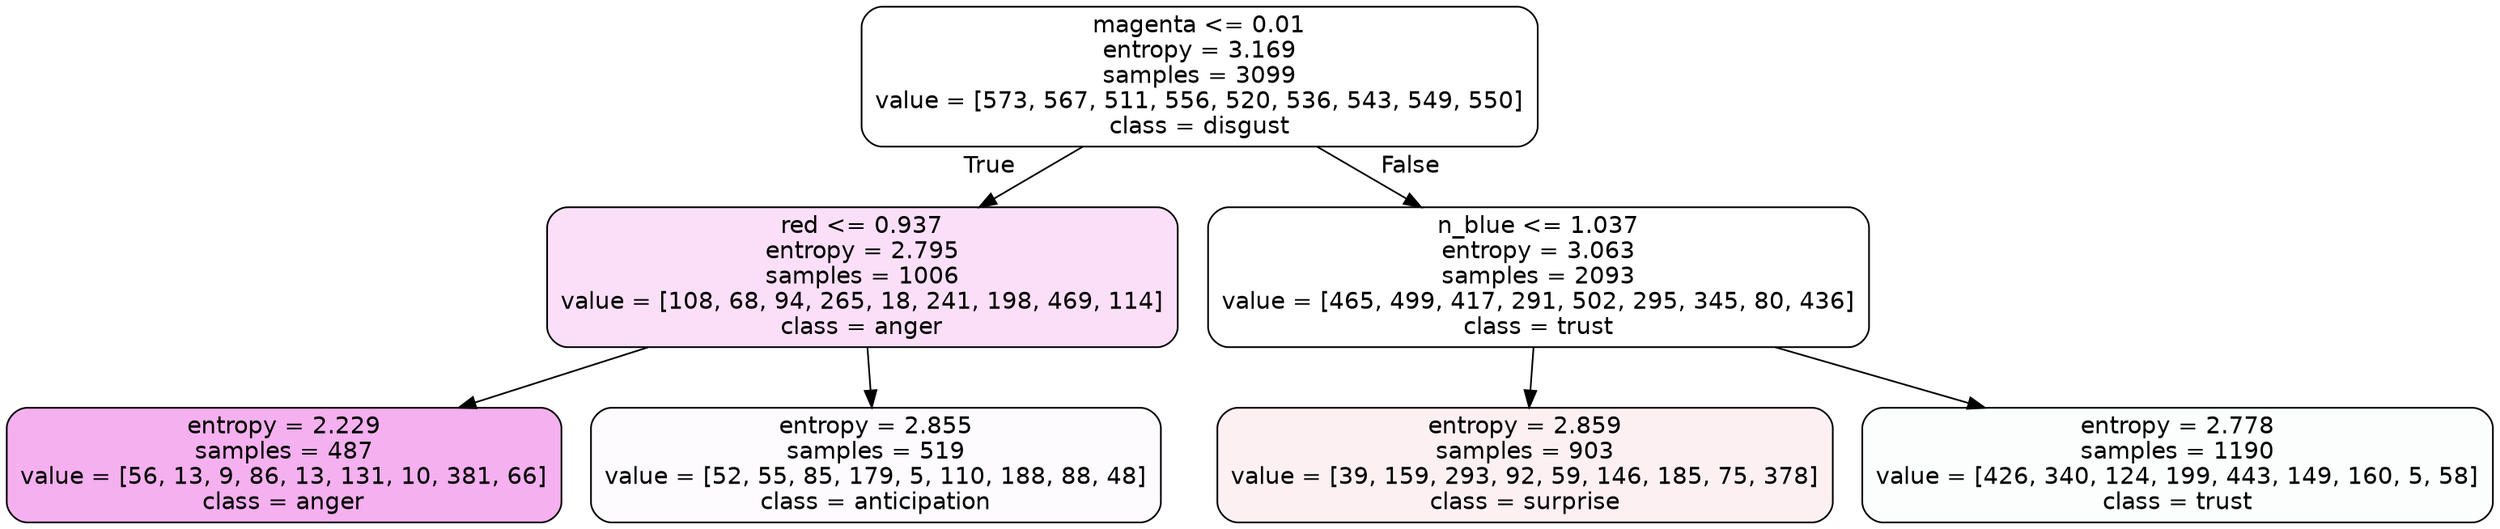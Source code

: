 digraph Tree {
node [shape=box, style="filled, rounded", color="black", fontname=helvetica] ;
edge [fontname=helvetica] ;
0 [label="magenta <= 0.01\nentropy = 3.169\nsamples = 3099\nvalue = [573, 567, 511, 556, 520, 536, 543, 549, 550]\nclass = disgust", fillcolor="#e5813900"] ;
1 [label="red <= 0.937\nentropy = 2.795\nsamples = 1006\nvalue = [108, 68, 94, 265, 18, 241, 198, 469, 114]\nclass = anger", fillcolor="#e539d728"] ;
0 -> 1 [labeldistance=2.5, labelangle=45, headlabel="True"] ;
2 [label="entropy = 2.229\nsamples = 487\nvalue = [56, 13, 9, 86, 13, 131, 10, 381, 66]\nclass = anger", fillcolor="#e539d765"] ;
1 -> 2 ;
3 [label="entropy = 2.855\nsamples = 519\nvalue = [52, 55, 85, 179, 5, 110, 188, 88, 48]\nclass = anticipation", fillcolor="#8139e504"] ;
1 -> 3 ;
4 [label="n_blue <= 1.037\nentropy = 3.063\nsamples = 2093\nvalue = [465, 499, 417, 291, 502, 295, 345, 80, 436]\nclass = trust", fillcolor="#39d7e500"] ;
0 -> 4 [labeldistance=2.5, labelangle=-45, headlabel="False"] ;
5 [label="entropy = 2.859\nsamples = 903\nvalue = [39, 159, 293, 92, 59, 146, 185, 75, 378]\nclass = surprise", fillcolor="#e5396413"] ;
4 -> 5 ;
6 [label="entropy = 2.778\nsamples = 1190\nvalue = [426, 340, 124, 199, 443, 149, 160, 5, 58]\nclass = trust", fillcolor="#39d7e503"] ;
4 -> 6 ;
}